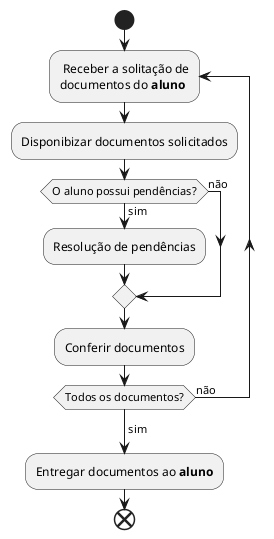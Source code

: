 @startuml Solicitação de documentos para reaproveitamento de diciplina.
start
repeat: Receber a solitação de\ndocumentos do **aluno**;
    :Disponibizar documentos solicitados;
    if (O aluno possui pendências?) then (sim)
        :Resolução de pendências;
    else (não)
    endif
    :Conferir documentos;
repeat while (Todos os documentos?) is (não)
->sim;
:Entregar documentos ao **aluno**;
end
@enduml